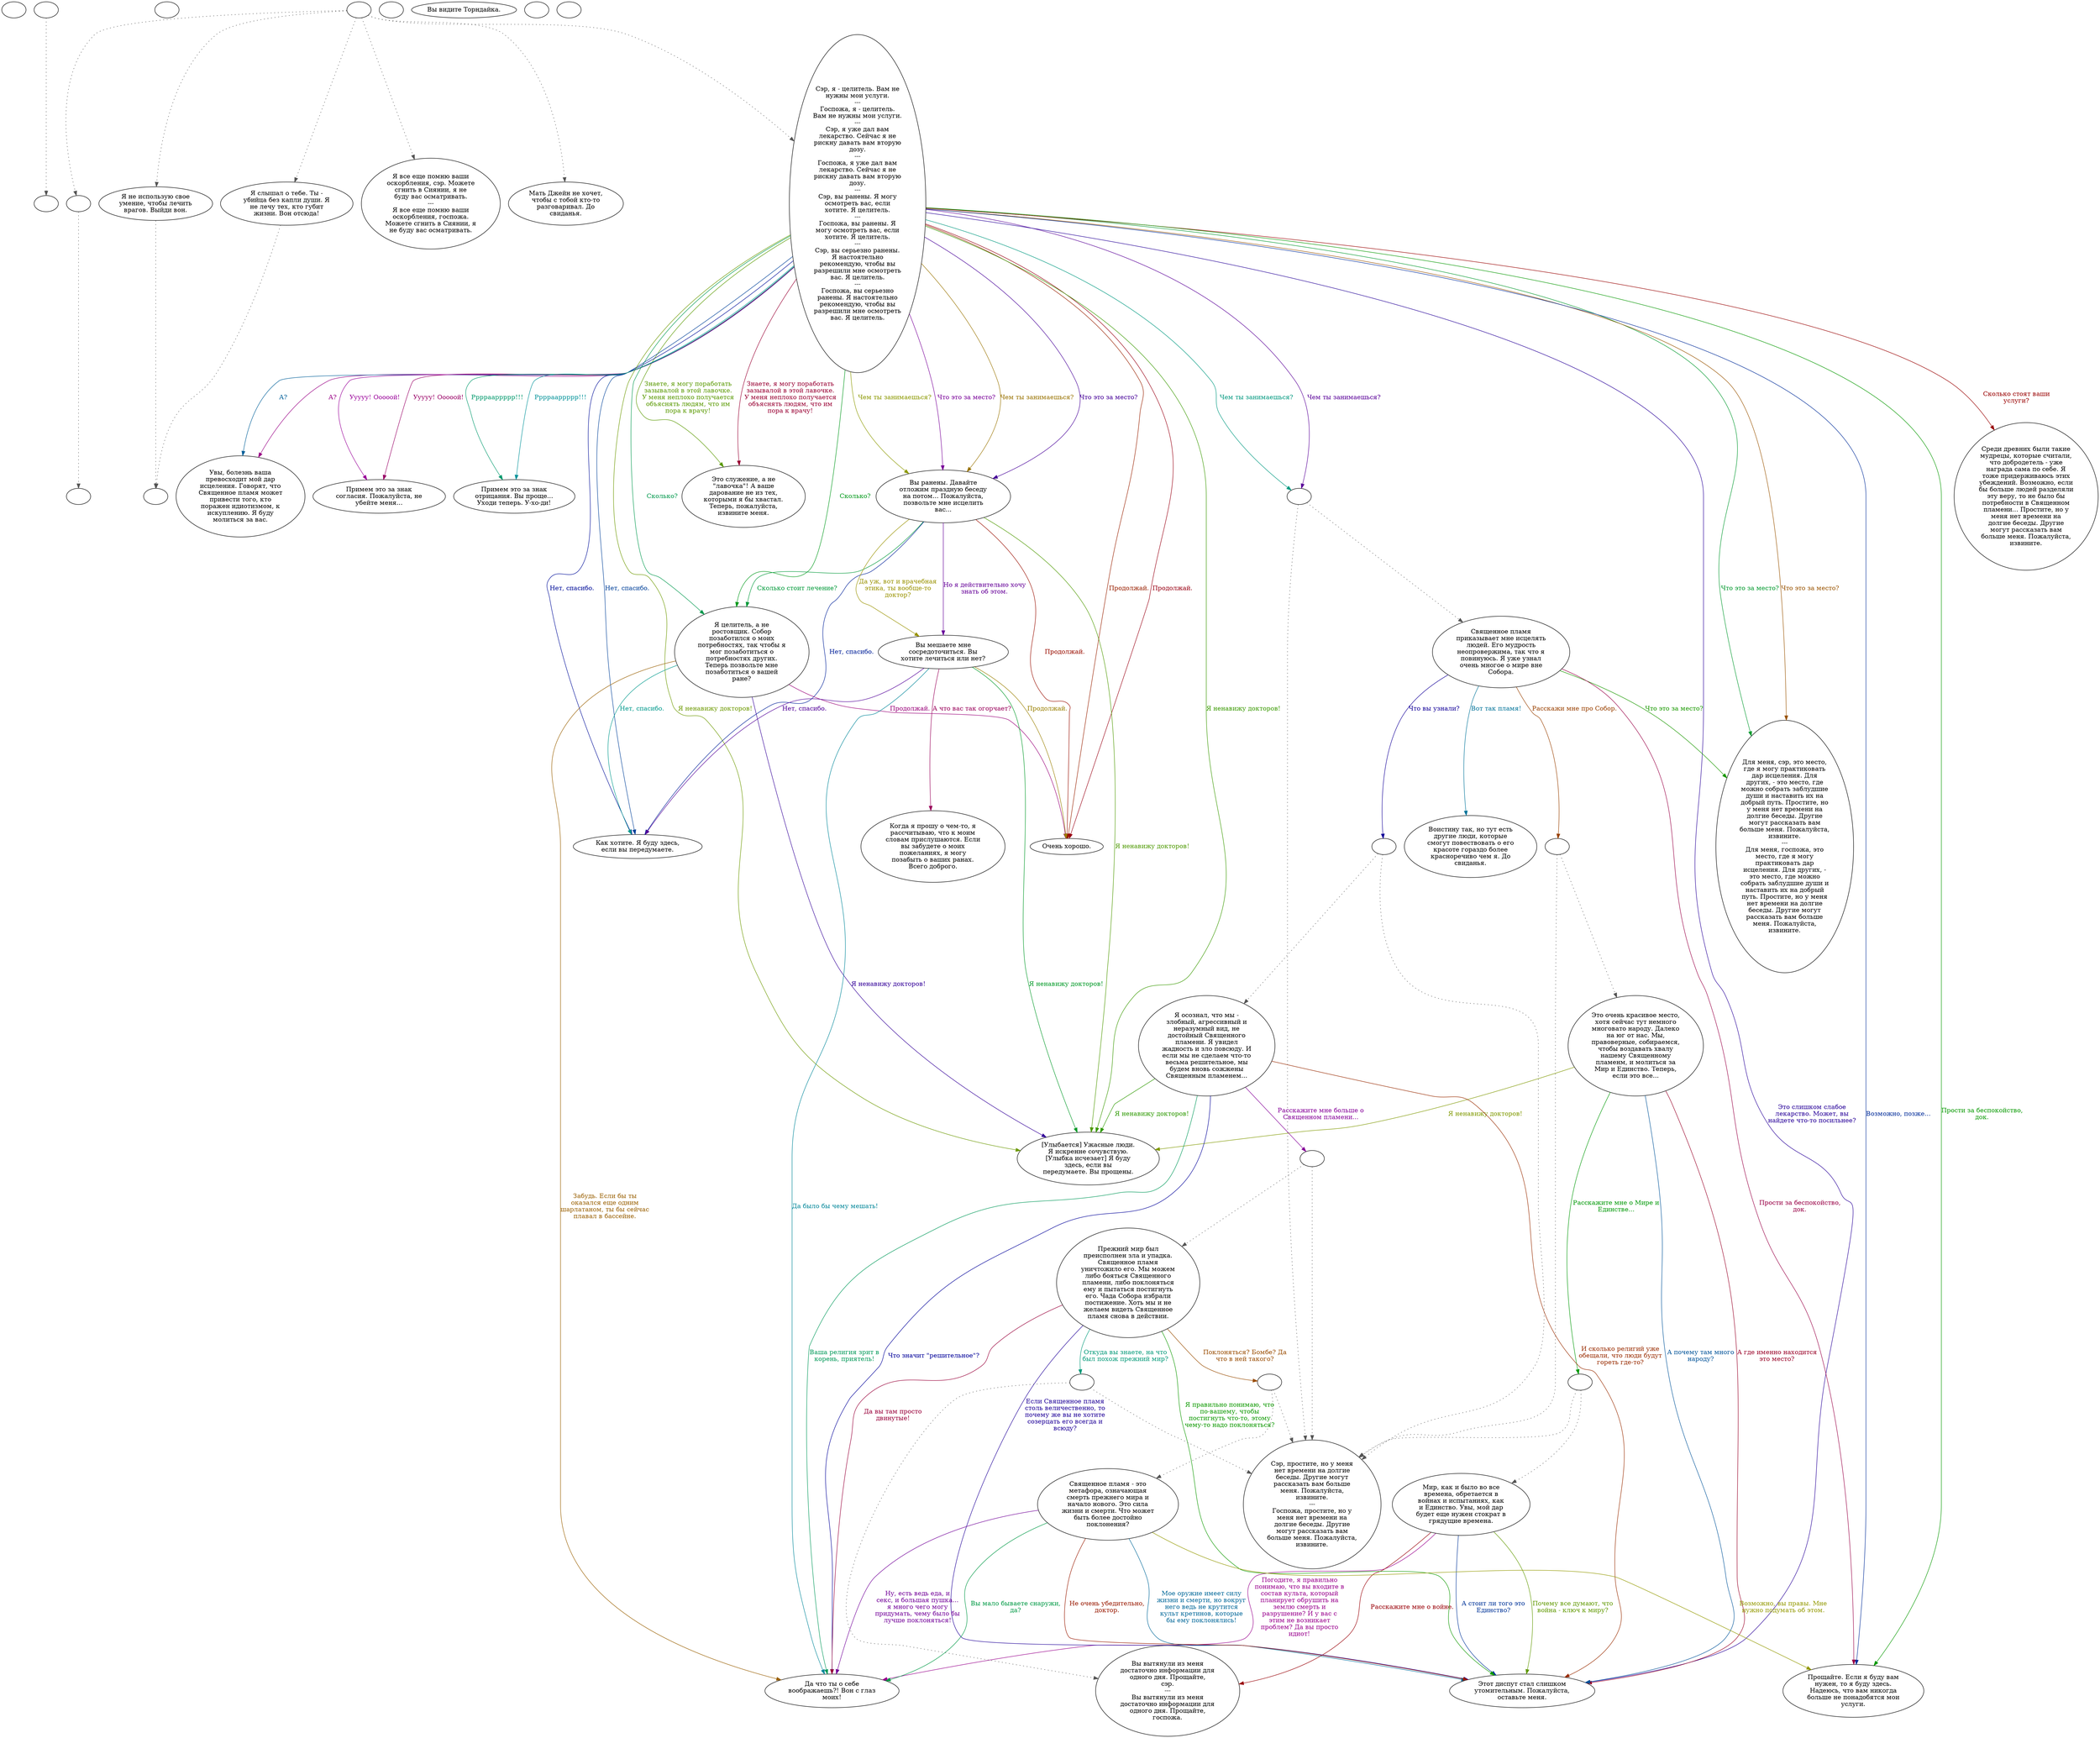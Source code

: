 digraph thorndyk {
  "start" [style=filled       fillcolor="#FFFFFF"       color="#000000"]
  "start" [label=""]
  "combat" [style=filled       fillcolor="#FFFFFF"       color="#000000"]
  "combat" [label=""]
  "critter_p_proc" [style=filled       fillcolor="#FFFFFF"       color="#000000"]
  "critter_p_proc" -> "combat" [style=dotted color="#555555"]
  "critter_p_proc" [label=""]
  "pickup_p_proc" [style=filled       fillcolor="#FFFFFF"       color="#000000"]
  "pickup_p_proc" [label=""]
  "talk_p_proc" [style=filled       fillcolor="#FFFFFF"       color="#000000"]
  "talk_p_proc" -> "get_reaction" [style=dotted color="#555555"]
  "talk_p_proc" -> "Thorn00" [style=dotted color="#555555"]
  "talk_p_proc" -> "Thorn28" [style=dotted color="#555555"]
  "talk_p_proc" -> "Thorn29" [style=dotted color="#555555"]
  "talk_p_proc" -> "Thorn01" [style=dotted color="#555555"]
  "talk_p_proc" -> "Thorn02" [style=dotted color="#555555"]
  "talk_p_proc" [label=""]
  "destroy_p_proc" [style=filled       fillcolor="#FFFFFF"       color="#000000"]
  "destroy_p_proc" [label=""]
  "look_at_p_proc" [style=filled       fillcolor="#FFFFFF"       color="#000000"]
  "look_at_p_proc" [label="Вы видите Торндайка."]
  "damage_p_proc" [style=filled       fillcolor="#FFFFFF"       color="#000000"]
  "damage_p_proc" [label=""]
  "map_enter_p_proc" [style=filled       fillcolor="#FFFFFF"       color="#000000"]
  "map_enter_p_proc" [label=""]
  "flee_dude" [style=filled       fillcolor="#FFFFFF"       color="#000000"]
  "flee_dude" [label=""]
  "Thorn00" [style=filled       fillcolor="#FFFFFF"       color="#000000"]
  "Thorn00" -> "flee_dude" [style=dotted color="#555555"]
  "Thorn00" [label="Я не использую свое\nумение, чтобы лечить\nврагов. Выйди вон."]
  "Thorn01" [style=filled       fillcolor="#FFFFFF"       color="#000000"]
  "Thorn01" -> "flee_dude" [style=dotted color="#555555"]
  "Thorn01" [label="Я слышал о тебе. Ты -\nубийца без капли души. Я\nне лечу тех, кто губит\nжизни. Вон отсюда!"]
  "Thorn02" [style=filled       fillcolor="#FFFFFF"       color="#000000"]
  "Thorn02" [label="Сэр, я - целитель. Вам не\nнужны мои услуги.\n---\nГоспожа, я - целитель.\nВам не нужны мои услуги.\n---\nСэр, я уже дал вам\nлекарство. Сейчас я не\nрискну давать вам вторую\nдозу.\n---\nГоспожа, я уже дал вам\nлекарство. Сейчас я не\nрискну давать вам вторую\nдозу.\n---\nСэр, вы ранены. Я могу\nосмотреть вас, если\nхотите. Я целитель.\n---\nГоспожа, вы ранены. Я\nмогу осмотреть вас, если\nхотите. Я целитель.\n---\nСэр, вы серьезно ранены.\nЯ настоятельно\nрекомендую, чтобы вы\nразрешили мне осмотреть\nвас. Я целитель.\n---\nГоспожа, вы серьезно\nранены. Я настоятельно\nрекомендую, чтобы вы\nразрешили мне осмотреть\nвас. Я целитель."]
  "Thorn02" -> "Thorn02a" [label="Чем ты занимаешься?" color="#5A0099" fontcolor="#5A0099"]
  "Thorn02" -> "Thorn05" [label="Что это за место?" color="#00992D" fontcolor="#00992D"]
  "Thorn02" -> "Thorn06" [label="Сколько стоят ваши\nуслуги?" color="#990000" fontcolor="#990000"]
  "Thorn02" -> "Thorn07" [label="Возможно, позже..." color="#002C99" fontcolor="#002C99"]
  "Thorn02" -> "Thorn08" [label="Знаете, я могу поработать\nзазывалой в этой лавочке.\nУ меня неплохо получается\nобъяснять людям, что им\nпора к врачу!" color="#599900" fontcolor="#599900"]
  "Thorn02" -> "Thorn09" [label="А?" color="#990085" fontcolor="#990085"]
  "Thorn02" -> "Thorn02a" [label="Чем ты занимаешься?" color="#009980" fontcolor="#009980"]
  "Thorn02" -> "Thorn05" [label="Что это за место?" color="#995300" fontcolor="#995300"]
  "Thorn02" -> "Thorn27" [label="Это слишком слабое\nлекарство. Может, вы\nнайдете что-то посильнее?" color="#270099" fontcolor="#270099"]
  "Thorn02" -> "Thorn07" [label="Прости за беспокойство,\nдок." color="#069900" fontcolor="#069900"]
  "Thorn02" -> "Thorn08" [label="Знаете, я могу поработать\nзазывалой в этой лавочке.\nУ меня неплохо получается\nобъяснять людям, что им\nпора к врачу!" color="#990033" fontcolor="#990033"]
  "Thorn02" -> "Thorn09" [label="А?" color="#005F99" fontcolor="#005F99"]
  "Thorn02" -> "Thorn10" [label="Чем ты занимаешься?" color="#8C9900" fontcolor="#8C9900"]
  "Thorn02" -> "Thorn10" [label="Что это за место?" color="#790099" fontcolor="#790099"]
  "Thorn02" -> "Thorn11" [label="Сколько?" color="#00994D" fontcolor="#00994D"]
  "Thorn02" -> "Thorn12" [label="Продолжай." color="#992000" fontcolor="#992000"]
  "Thorn02" -> "Thorn13" [label="Нет, спасибо." color="#000D99" fontcolor="#000D99"]
  "Thorn02" -> "Thorn14" [label="Я ненавижу докторов!" color="#399900" fontcolor="#399900"]
  "Thorn02" -> "Thorn15" [label="Ууууу! Ооооой!" color="#990066" fontcolor="#990066"]
  "Thorn02" -> "Thorn16" [label="Ррррааррррр!!!" color="#009299" fontcolor="#009299"]
  "Thorn02" -> "Thorn10" [label="Чем ты занимаешься?" color="#997300" fontcolor="#997300"]
  "Thorn02" -> "Thorn10" [label="Что это за место?" color="#460099" fontcolor="#460099"]
  "Thorn02" -> "Thorn11" [label="Сколько?" color="#00991A" fontcolor="#00991A"]
  "Thorn02" -> "Thorn12" [label="Продолжай." color="#990013" fontcolor="#990013"]
  "Thorn02" -> "Thorn13" [label="Нет, спасибо." color="#004099" fontcolor="#004099"]
  "Thorn02" -> "Thorn14" [label="Я ненавижу докторов!" color="#6C9900" fontcolor="#6C9900"]
  "Thorn02" -> "Thorn15" [label="Ууууу! Ооооой!" color="#990099" fontcolor="#990099"]
  "Thorn02" -> "Thorn16" [label="Ррррааррррр!!!" color="#00996C" fontcolor="#00996C"]
  "Thorn02a" [style=filled       fillcolor="#FFFFFF"       color="#000000"]
  "Thorn02a" -> "Thorn03" [style=dotted color="#555555"]
  "Thorn02a" -> "Thorn04" [style=dotted color="#555555"]
  "Thorn02a" [label=""]
  "Thorn03" [style=filled       fillcolor="#FFFFFF"       color="#000000"]
  "Thorn03" [label="Священное пламя\nприказывает мне исцелять\nлюдей. Его мудрость\nнеопровержима, так что я\nповинуюсь. Я уже узнал\nочень многое о мире вне\nСобора."]
  "Thorn03" -> "Thorn03a" [label="Расскажи мне про Собор." color="#994000" fontcolor="#994000"]
  "Thorn03" -> "Thorn03b" [label="Что вы узнали?" color="#130099" fontcolor="#130099"]
  "Thorn03" -> "Thorn05" [label="Что это за место?" color="#1A9900" fontcolor="#1A9900"]
  "Thorn03" -> "Thorn07" [label="Прости за беспокойство,\nдок." color="#990046" fontcolor="#990046"]
  "Thorn03" -> "Thorn19" [label="Вот так пламя!" color="#007399" fontcolor="#007399"]
  "Thorn03a" [style=filled       fillcolor="#FFFFFF"       color="#000000"]
  "Thorn03a" -> "Thorn17" [style=dotted color="#555555"]
  "Thorn03a" -> "Thorn04" [style=dotted color="#555555"]
  "Thorn03a" [label=""]
  "Thorn03b" [style=filled       fillcolor="#FFFFFF"       color="#000000"]
  "Thorn03b" -> "Thorn18" [style=dotted color="#555555"]
  "Thorn03b" -> "Thorn04" [style=dotted color="#555555"]
  "Thorn03b" [label=""]
  "Thorn04" [style=filled       fillcolor="#FFFFFF"       color="#000000"]
  "Thorn04" [label="Сэр, простите, но у меня\nнет времени на долгие\nбеседы. Другие могут\nрассказать вам больше\nменя. Пожалуйста,\nизвините.\n---\nГоспожа, простите, но у\nменя нет времени на\nдолгие беседы. Другие\nмогут рассказать вам\nбольше меня. Пожалуйста,\nизвините."]
  "Thorn05" [style=filled       fillcolor="#FFFFFF"       color="#000000"]
  "Thorn05" [label="Для меня, сэр, это место,\nгде я могу практиковать\nдар исцеления. Для\nдругих, - это место, где\nможно собрать заблудшие\nдуши и наставить их на\nдобрый путь. Простите, но\nу меня нет времени на\nдолгие беседы. Другие\nмогут рассказать вам\nбольше меня. Пожалуйста,\nизвините.\n---\nДля меня, госпожа, это\nместо, где я могу\nпрактиковать дар\nисцеления. Для других, -\nэто место, где можно\nсобрать заблудшие души и\nнаставить их на добрый\nпуть. Простите, но у меня\nнет времени на долгие\nбеседы. Другие могут\nрассказать вам больше\nменя. Пожалуйста,\nизвините."]
  "Thorn06" [style=filled       fillcolor="#FFFFFF"       color="#000000"]
  "Thorn06" [label="Среди древних были такие\nмудрецы, которые считали,\nчто добродетель - уже\nнаграда сама по себе. Я\nтоже придерживаюсь этих\nубеждений. Возможно, если\nбы больше людей разделяли\nэту веру, то не было бы\nпотребности в Священном\nпламени... Простите, но у\nменя нет времени на\nдолгие беседы. Другие\nмогут рассказать вам\nбольше меня. Пожалуйста,\nизвините."]
  "Thorn07" [style=filled       fillcolor="#FFFFFF"       color="#000000"]
  "Thorn07" [label="Прощайте. Если я буду вам\nнужен, то я буду здесь.\nНадеюсь, что вам никогда\nбольше не понадобятся мои\nуслуги."]
  "Thorn08" [style=filled       fillcolor="#FFFFFF"       color="#000000"]
  "Thorn08" [label="Это служение, а не\n\"лавочка\"! А ваше\nдарование не из тех,\nкоторыми я бы хвастал.\nТеперь, пожалуйста,\nизвините меня."]
  "Thorn09" [style=filled       fillcolor="#FFFFFF"       color="#000000"]
  "Thorn09" [label="Увы, болезнь ваша\nпревосходит мой дар\nисцеления. Говорят, что\nСвященное пламя может\nпривести того, кто\nпоражен идиотизмом, к\nискуплению. Я буду\nмолиться за вас."]
  "Thorn10" [style=filled       fillcolor="#FFFFFF"       color="#000000"]
  "Thorn10" [label="Вы ранены. Давайте\nотложим праздную беседу\nна потом... Пожалуйста,\nпозвольте мне исцелить\nвас..."]
  "Thorn10" -> "Thorn20" [label="Да уж, вот и врачебная\nэтика, ты вообще-то\nдоктор?" color="#999200" fontcolor="#999200"]
  "Thorn10" -> "Thorn20" [label="Но я действительно хочу\nзнать об этом." color="#660099" fontcolor="#660099"]
  "Thorn10" -> "Thorn11" [label="Сколько стоит лечение?" color="#009939" fontcolor="#009939"]
  "Thorn10" -> "Thorn12" [label="Продолжай." color="#990D00" fontcolor="#990D00"]
  "Thorn10" -> "Thorn13" [label="Нет, спасибо." color="#002099" fontcolor="#002099"]
  "Thorn10" -> "Thorn14" [label="Я ненавижу докторов!" color="#4D9900" fontcolor="#4D9900"]
  "Thorn11" [style=filled       fillcolor="#FFFFFF"       color="#000000"]
  "Thorn11" [label="Я целитель, а не\nростовщик. Собор\nпозаботился о моих\nпотребностях, так чтобы я\nмог позаботиться о\nпотребностях других.\nТеперь позвольте мне\nпозаботиться о вашей\nране?"]
  "Thorn11" -> "Thorn12" [label="Продолжай." color="#990079" fontcolor="#990079"]
  "Thorn11" -> "Thorn13" [label="Нет, спасибо." color="#00998C" fontcolor="#00998C"]
  "Thorn11" -> "Thorn24" [label="Забудь. Если бы ты\nоказался еще одним\nшарлатаном, ты бы сейчас\nплавал в бассейне." color="#995F00" fontcolor="#995F00"]
  "Thorn11" -> "Thorn14" [label="Я ненавижу докторов!" color="#330099" fontcolor="#330099"]
  "Thorn12" [style=filled       fillcolor="#FFFFFF"       color="#000000"]
  "Thorn12" [label="Очень хорошо."]
  "Thorn13" [style=filled       fillcolor="#FFFFFF"       color="#000000"]
  "Thorn13" [label="Как хотите. Я буду здесь,\nесли вы передумаете."]
  "Thorn14" [style=filled       fillcolor="#FFFFFF"       color="#000000"]
  "Thorn14" [label="[Улыбается] Ужасные люди.\nЯ искренне сочувствую.\n[Улыбка исчезает] Я буду\nздесь, если вы\nпередумаете. Вы прощены."]
  "Thorn15" [style=filled       fillcolor="#FFFFFF"       color="#000000"]
  "Thorn15" [label="Примем это за знак\nсогласия. Пожалуйста, не\nубейте меня..."]
  "Thorn16" [style=filled       fillcolor="#FFFFFF"       color="#000000"]
  "Thorn16" [label="Примем это за знак\nотрицания. Вы проще...\nУходи теперь. У-хо-ди!"]
  "Thorn17" [style=filled       fillcolor="#FFFFFF"       color="#000000"]
  "Thorn17" [label="Это очень красивое место,\nхотя сейчас тут немного\nмноговато народу. Далеко\nна юг от нас. Мы,\nправоверные, собираемся,\nчтобы воздавать хвалу\nнашему Священному\nпламенм, и молиться за\nМир и Единство. Теперь,\nесли это все..."]
  "Thorn17" -> "Thorn17a" [label="Расскажите мне о Мире и\nЕдинстве..." color="#009906" fontcolor="#009906"]
  "Thorn17" -> "Thorn27" [label="А где именно находится\nэто место?" color="#990027" fontcolor="#990027"]
  "Thorn17" -> "Thorn27" [label="А почему там много\nнароду?" color="#005399" fontcolor="#005399"]
  "Thorn17" -> "Thorn14" [label="Я ненавижу докторов!" color="#809900" fontcolor="#809900"]
  "Thorn17a" [style=filled       fillcolor="#FFFFFF"       color="#000000"]
  "Thorn17a" -> "Thorn21" [style=dotted color="#555555"]
  "Thorn17a" -> "Thorn04" [style=dotted color="#555555"]
  "Thorn17a" [label=""]
  "Thorn18" [style=filled       fillcolor="#FFFFFF"       color="#000000"]
  "Thorn18" [label="Я осознал, что мы -\nзлобный, агрессивный и\nнеразумный вид, не\nдостойный Священного\nпламени. Я увидел\nжадность и зло повсюду. И\nесли мы не сделаем что-то\nвесьма решительное, мы\nбудем вновь сожжены\nСвященным пламенем..."]
  "Thorn18" -> "Thorn18a" [label="Расскажите мне больше о\nСвященном пламени..." color="#850099" fontcolor="#850099"]
  "Thorn18" -> "Thorn24" [label="Ваша религия зрит в\nкорень, приятель!" color="#009959" fontcolor="#009959"]
  "Thorn18" -> "Thorn27" [label="И сколько религий уже\nобещали, что люди будут\nгореть где-то?" color="#992C00" fontcolor="#992C00"]
  "Thorn18" -> "Thorn24" [label="Что значит \"решительное\"?" color="#000099" fontcolor="#000099"]
  "Thorn18" -> "Thorn14" [label="Я ненавижу докторов!" color="#2D9900" fontcolor="#2D9900"]
  "Thorn18a" [style=filled       fillcolor="#FFFFFF"       color="#000000"]
  "Thorn18a" -> "Thorn22" [style=dotted color="#555555"]
  "Thorn18a" -> "Thorn04" [style=dotted color="#555555"]
  "Thorn18a" [label=""]
  "Thorn19" [style=filled       fillcolor="#FFFFFF"       color="#000000"]
  "Thorn19" [label="Воистину так, но тут есть\nдругие люди, которые\nсмогут повествовать о его\nкрасоте гораздо более\nкрасноречиво чем я. До\nсвиданья."]
  "Thorn20" [style=filled       fillcolor="#FFFFFF"       color="#000000"]
  "Thorn20" [label="Вы мешаете мне\nсосредоточиться. Вы\nхотите лечиться или нет?"]
  "Thorn20" -> "Thorn23" [label="А что вас так огорчает?" color="#99005A" fontcolor="#99005A"]
  "Thorn20" -> "Thorn24" [label="Да было бы чему мешать!" color="#008699" fontcolor="#008699"]
  "Thorn20" -> "Thorn12" [label="Продолжай." color="#997F00" fontcolor="#997F00"]
  "Thorn20" -> "Thorn13" [label="Нет, спасибо." color="#520099" fontcolor="#520099"]
  "Thorn20" -> "Thorn14" [label="Я ненавижу докторов!" color="#009926" fontcolor="#009926"]
  "Thorn21" [style=filled       fillcolor="#FFFFFF"       color="#000000"]
  "Thorn21" [label="Мир, как и было во все\nвремена, обретается в\nвойнах и испытаниях, как\nи Единство. Увы, мой дар\nбудет еще нужен стократ в\nгрядущие времена."]
  "Thorn21" -> "Thorn25" [label="Расскажите мне о войне." color="#990007" fontcolor="#990007"]
  "Thorn21" -> "Thorn27" [label="А стоит ли того это\nЕдинство?" color="#003499" fontcolor="#003499"]
  "Thorn21" -> "Thorn27" [label="Почему все думают, что\nвойна - ключ к миру?" color="#609900" fontcolor="#609900"]
  "Thorn21" -> "Thorn24" [label="Погодите, я правильно\nпонимаю, что вы входите в\nсостав культа, который\nпланирует обрушить на\nземлю смерть и\nразрушение? И у вас с\nэтим не возникает\nпроблем? Да вы просто\nидиот!" color="#99008D" fontcolor="#99008D"]
  "Thorn22" [style=filled       fillcolor="#FFFFFF"       color="#000000"]
  "Thorn22" [label="Прежний мир был\nпреисполнен зла и упадка.\nСвященное пламя\nуничтожило его. Мы можем\nлибо бояться Священного\nпламени, либо поклоняться\nему и пытаться постигнуть\nего. Чада Собора избрали\nпостижение. Хоть мы и не\nжелаем видеть Священное\nпламя снова в действии."]
  "Thorn22" -> "Thorn22a" [label="Откуда вы знаете, на что\nбыл похож прежний мир?" color="#009978" fontcolor="#009978"]
  "Thorn22" -> "Thorn22b" [label="Поклоняться? Бомбе? Да\nчто в ней такого?" color="#994C00" fontcolor="#994C00"]
  "Thorn22" -> "Thorn27" [label="Если Священное пламя\nстоль величественно, то\nпочему же вы не хотите\nсозерцать его всегда и\nвсюду?" color="#1F0099" fontcolor="#1F0099"]
  "Thorn22" -> "Thorn27" [label="Я правильно понимаю, что\nпо-вашему, чтобы\nпостигнуть что-то, этому\nчему-то надо поклоняться?" color="#0D9900" fontcolor="#0D9900"]
  "Thorn22" -> "Thorn24" [label="Да вы там просто\nдвинутые!" color="#99003A" fontcolor="#99003A"]
  "Thorn22a" [style=filled       fillcolor="#FFFFFF"       color="#000000"]
  "Thorn22a" -> "Thorn25" [style=dotted color="#555555"]
  "Thorn22a" -> "Thorn04" [style=dotted color="#555555"]
  "Thorn22a" [label=""]
  "Thorn22b" [style=filled       fillcolor="#FFFFFF"       color="#000000"]
  "Thorn22b" -> "Thorn26" [style=dotted color="#555555"]
  "Thorn22b" -> "Thorn04" [style=dotted color="#555555"]
  "Thorn22b" [label=""]
  "Thorn23" [style=filled       fillcolor="#FFFFFF"       color="#000000"]
  "Thorn23" [label="Когда я прошу о чем-то, я\nрассчитываю, что к моим\nсловам прислушаются. Если\nвы забудете о моих\nпожеланиях, я могу\nпозабыть о ваших ранах.\nВсего доброго."]
  "Thorn24" [style=filled       fillcolor="#FFFFFF"       color="#000000"]
  "Thorn24" [label="Да что ты о себе\nвоображаешь?! Вон с глаз\nмоих!"]
  "Thorn25" [style=filled       fillcolor="#FFFFFF"       color="#000000"]
  "Thorn25" [label="Вы вытянули из меня\nдостаточно информации для\nодного дня. Прощайте,\nсэр.\n---\nВы вытянули из меня\nдостаточно информации для\nодного дня. Прощайте,\nгоспожа."]
  "Thorn26" [style=filled       fillcolor="#FFFFFF"       color="#000000"]
  "Thorn26" [label="Священное пламя - это\nметафора, означающая\nсмерть прежнего мира и\nначало нового. Это сила\nжизни и смерти. Что может\nбыть более достойно\nпоклонения?"]
  "Thorn26" -> "Thorn27" [label="Мое оружие имеет силу\nжизни и смерти, но вокруг\nнего ведь не крутится\nкульт кретинов, которые\nбы ему поклонялись!" color="#006799" fontcolor="#006799"]
  "Thorn26" -> "Thorn07" [label="Возможно, вы правы. Мне\nнужно подумать об этом." color="#939900" fontcolor="#939900"]
  "Thorn26" -> "Thorn24" [label="Ну, есть ведь еда, и\nсекс, и большая пушка...\nя много чего могу\nпридумать, чему было бы\nлучше поклоняться!" color="#720099" fontcolor="#720099"]
  "Thorn26" -> "Thorn24" [label="Вы мало бываете снаружи,\nда?" color="#009945" fontcolor="#009945"]
  "Thorn26" -> "Thorn27" [label="Не очень убедительно,\nдоктор." color="#991900" fontcolor="#991900"]
  "Thorn27" [style=filled       fillcolor="#FFFFFF"       color="#000000"]
  "Thorn27" [label="Этот диспут стал слишком\nутомительным. Пожалуйста,\nоставьте меня."]
  "Thorn28" [style=filled       fillcolor="#FFFFFF"       color="#000000"]
  "Thorn28" [label="Я все еще помню ваши\nоскорбления, сэр. Можете\nсгнить в Сиянии, я не\nбуду вас осматривать.\n---\nЯ все еще помню ваши\nоскорбления, госпожа.\nМожете сгнить в Сиянии, я\nне буду вас осматривать."]
  "Thorn29" [style=filled       fillcolor="#FFFFFF"       color="#000000"]
  "Thorn29" [label="Мать Джейн не хочет,\nчтобы с тобой кто-то\nразговаривал. До\nсвиданья."]
  "get_reaction" [style=filled       fillcolor="#FFFFFF"       color="#000000"]
  "get_reaction" -> "ReactToLevel" [style=dotted color="#555555"]
  "get_reaction" [label=""]
  "ReactToLevel" [style=filled       fillcolor="#FFFFFF"       color="#000000"]
  "ReactToLevel" [label=""]
}